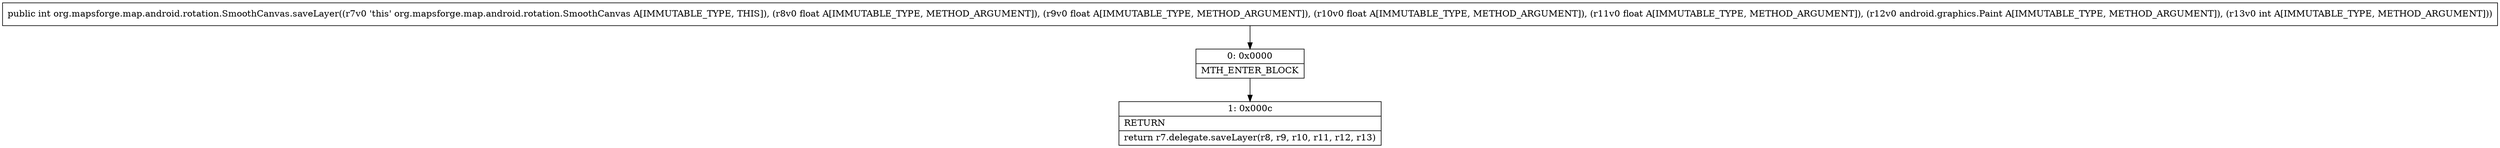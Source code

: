 digraph "CFG fororg.mapsforge.map.android.rotation.SmoothCanvas.saveLayer(FFFFLandroid\/graphics\/Paint;I)I" {
Node_0 [shape=record,label="{0\:\ 0x0000|MTH_ENTER_BLOCK\l}"];
Node_1 [shape=record,label="{1\:\ 0x000c|RETURN\l|return r7.delegate.saveLayer(r8, r9, r10, r11, r12, r13)\l}"];
MethodNode[shape=record,label="{public int org.mapsforge.map.android.rotation.SmoothCanvas.saveLayer((r7v0 'this' org.mapsforge.map.android.rotation.SmoothCanvas A[IMMUTABLE_TYPE, THIS]), (r8v0 float A[IMMUTABLE_TYPE, METHOD_ARGUMENT]), (r9v0 float A[IMMUTABLE_TYPE, METHOD_ARGUMENT]), (r10v0 float A[IMMUTABLE_TYPE, METHOD_ARGUMENT]), (r11v0 float A[IMMUTABLE_TYPE, METHOD_ARGUMENT]), (r12v0 android.graphics.Paint A[IMMUTABLE_TYPE, METHOD_ARGUMENT]), (r13v0 int A[IMMUTABLE_TYPE, METHOD_ARGUMENT])) }"];
MethodNode -> Node_0;
Node_0 -> Node_1;
}

